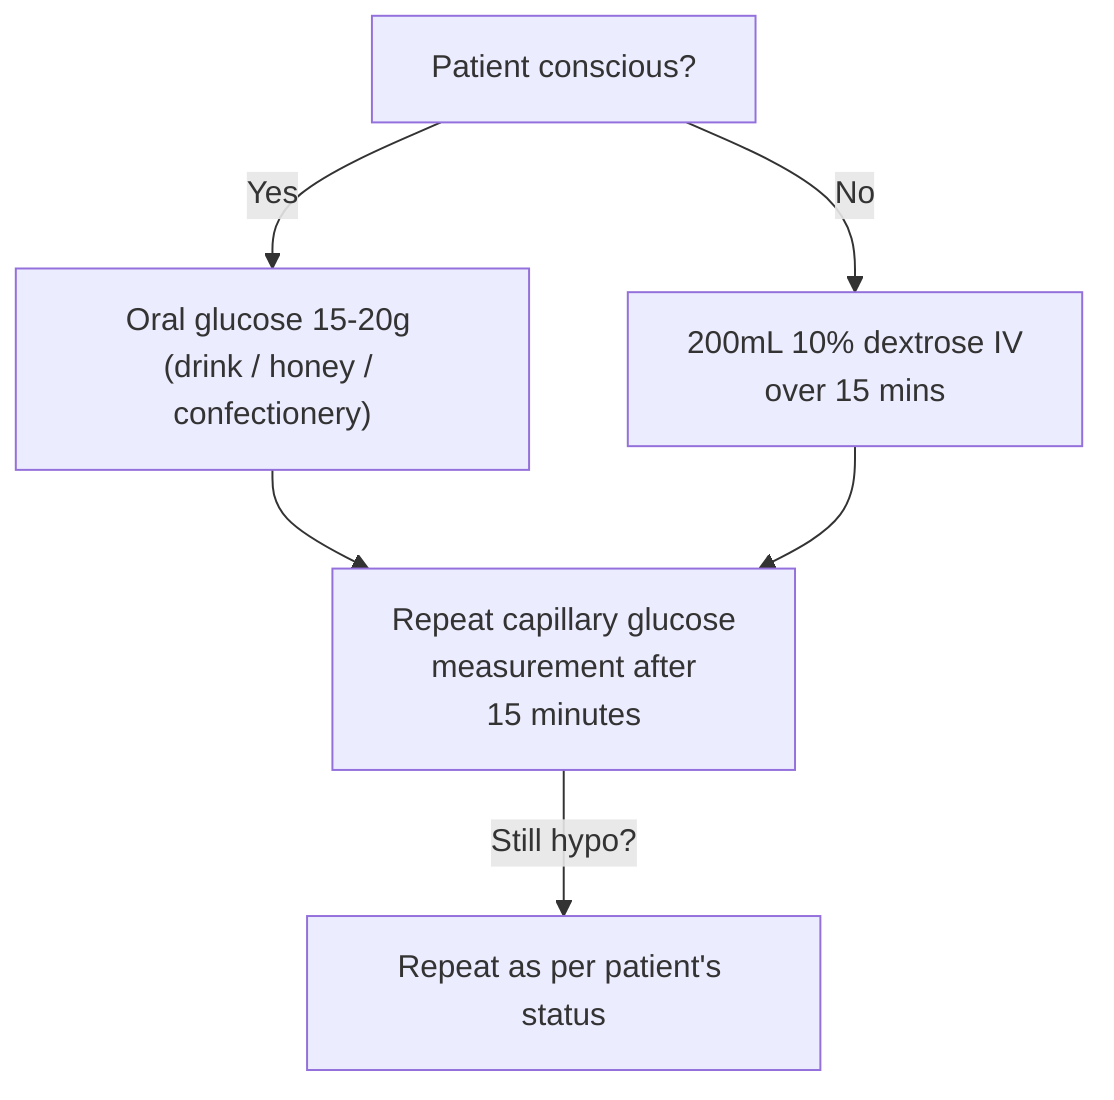 graph TB

A[Patient conscious?]-->|Yes|B["Oral glucose 15-20g <br/>(drink / honey / confectionery)"]
A-->|No|C["200mL 10% dextrose IV<br/>over 15 mins"]
B & C-->D["Repeat capillary glucose<br/>measurement after<br/>15 minutes"]
D-->|Still hypo?|E[Repeat as per patient's status]
